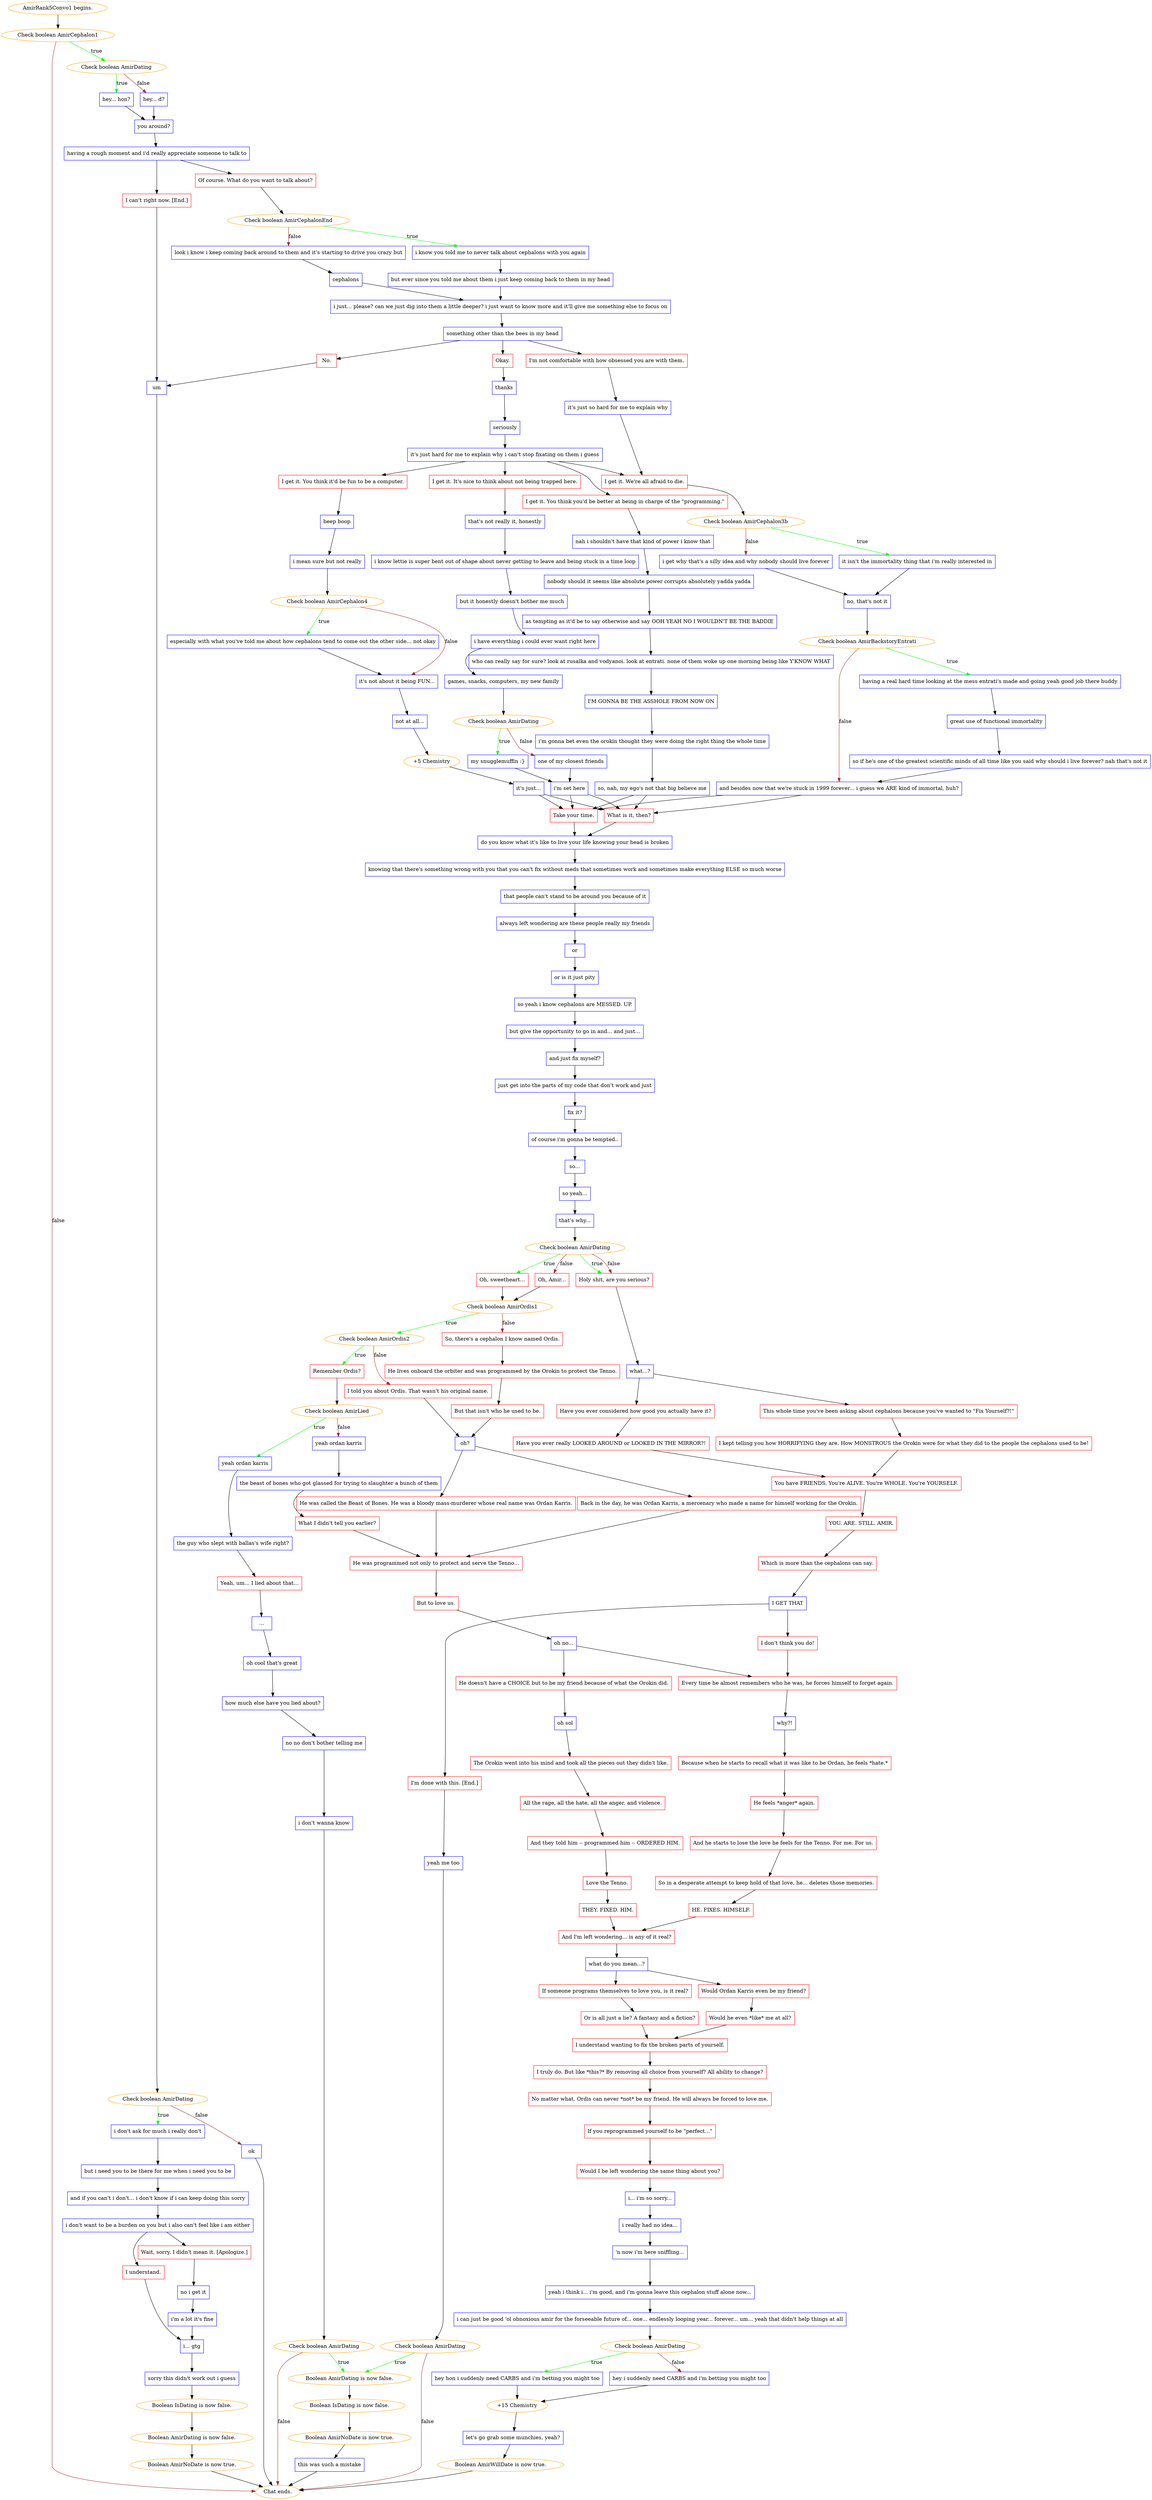 digraph {
	"AmirRank5Convo1 begins." [color=orange];
		"AmirRank5Convo1 begins." -> j548119213;
	j548119213 [label="Check boolean AmirCephalon1",color=orange];
		j548119213 -> j222941914 [label=true,color=green];
		j548119213 -> "Chat ends." [label=false,color=brown];
	j222941914 [label="Check boolean AmirDating",color=orange];
		j222941914 -> j3157275309 [label=true,color=green];
		j222941914 -> j2939223128 [label=false,color=brown];
	"Chat ends." [color=orange];
	j3157275309 [label="hey... hon?",shape=box,color=blue];
		j3157275309 -> j2794468096;
	j2939223128 [label="hey... d?",shape=box,color=blue];
		j2939223128 -> j2794468096;
	j2794468096 [label="you around?",shape=box,color=blue];
		j2794468096 -> j3202635075;
	j3202635075 [label="having a rough moment and i'd really appreciate someone to talk to",shape=box,color=blue];
		j3202635075 -> j642888898;
		j3202635075 -> j4044541638;
	j642888898 [label="I can't right now. [End.]",shape=box,color=red];
		j642888898 -> j3311743915;
	j4044541638 [label="Of course. What do you want to talk about?",shape=box,color=red];
		j4044541638 -> j20396458;
	j3311743915 [label="um",shape=box,color=blue];
		j3311743915 -> j674761093;
	j20396458 [label="Check boolean AmirCephalonEnd",color=orange];
		j20396458 -> j1598467934 [label=true,color=green];
		j20396458 -> j869472601 [label=false,color=brown];
	j674761093 [label="Check boolean AmirDating",color=orange];
		j674761093 -> j569910113 [label=true,color=green];
		j674761093 -> j2346536463 [label=false,color=brown];
	j1598467934 [label="i know you told me to never talk about cephalons with you again",shape=box,color=blue];
		j1598467934 -> j124670121;
	j869472601 [label="look i know i keep coming back around to them and it's starting to drive you crazy but",shape=box,color=blue];
		j869472601 -> j3427954155;
	j569910113 [label="i don't ask for much i really don't",shape=box,color=blue];
		j569910113 -> j480492074;
	j2346536463 [label="ok",shape=box,color=blue];
		j2346536463 -> "Chat ends.";
	j124670121 [label="but ever since you told me about them i just keep coming back to them in my head",shape=box,color=blue];
		j124670121 -> j2650333392;
	j3427954155 [label="cephalons",shape=box,color=blue];
		j3427954155 -> j2650333392;
	j480492074 [label="but i need you to be there for me when i need you to be",shape=box,color=blue];
		j480492074 -> j2605920677;
	j2650333392 [label="i just... please? can we just dig into them a little deeper? i just want to know more and it'll give me something else to focus on",shape=box,color=blue];
		j2650333392 -> j533887041;
	j2605920677 [label="and if you can't i don't... i don't know if i can keep doing this sorry",shape=box,color=blue];
		j2605920677 -> j1545683381;
	j533887041 [label="something other than the bees in my head",shape=box,color=blue];
		j533887041 -> j27636630;
		j533887041 -> j791496218;
		j533887041 -> j3296665644;
	j1545683381 [label="i don't want to be a burden on you but i also can't feel like i am either",shape=box,color=blue];
		j1545683381 -> j1430969397;
		j1545683381 -> j2836359222;
	j27636630 [label="No.",shape=box,color=red];
		j27636630 -> j3311743915;
	j791496218 [label="Okay.",shape=box,color=red];
		j791496218 -> j2976868047;
	j3296665644 [label="I'm not comfortable with how obsessed you are with them.",shape=box,color=red];
		j3296665644 -> j1466277554;
	j1430969397 [label="I understand.",shape=box,color=red];
		j1430969397 -> j474729651;
	j2836359222 [label="Wait, sorry. I didn't mean it. [Apologize.]",shape=box,color=red];
		j2836359222 -> j2211191621;
	j2976868047 [label="thanks",shape=box,color=blue];
		j2976868047 -> j1305126685;
	j1466277554 [label="it's just so hard for me to explain why",shape=box,color=blue];
		j1466277554 -> j1422626296;
	j474729651 [label="i... gtg",shape=box,color=blue];
		j474729651 -> j3643910723;
	j2211191621 [label="no i get it",shape=box,color=blue];
		j2211191621 -> j3713213066;
	j1305126685 [label="seriously",shape=box,color=blue];
		j1305126685 -> j1444247861;
	j1422626296 [label="I get it. We're all afraid to die.",shape=box,color=red];
		j1422626296 -> j492228751;
	j3643910723 [label="sorry this didn't work out i guess",shape=box,color=blue];
		j3643910723 -> j2483279661;
	j3713213066 [label="i'm a lot it's fine",shape=box,color=blue];
		j3713213066 -> j474729651;
	j1444247861 [label="it's just hard for me to explain why i can't stop fixating on them i guess",shape=box,color=blue];
		j1444247861 -> j1422626296;
		j1444247861 -> j3755234446;
		j1444247861 -> j4279323816;
		j1444247861 -> j220937803;
	j492228751 [label="Check boolean AmirCephalon3b",color=orange];
		j492228751 -> j1094529713 [label=true,color=green];
		j492228751 -> j3821884423 [label=false,color=brown];
	j2483279661 [label="Boolean IsDating is now false.",color=orange];
		j2483279661 -> j911677755;
	j3755234446 [label="I get it. It's nice to think about not being trapped here.",shape=box,color=red];
		j3755234446 -> j1051586930;
	j4279323816 [label="I get it. You think you'd be better at being in charge of the \"programming.\"",shape=box,color=red];
		j4279323816 -> j2537416638;
	j220937803 [label="I get it. You think it'd be fun to be a computer.",shape=box,color=red];
		j220937803 -> j1438885983;
	j1094529713 [label="it isn't the immortality thing that i'm really interested in",shape=box,color=blue];
		j1094529713 -> j2666614594;
	j3821884423 [label="i get why that's a silly idea and why nobody should live forever",shape=box,color=blue];
		j3821884423 -> j2666614594;
	j911677755 [label="Boolean AmirDating is now false.",color=orange];
		j911677755 -> j1438323710;
	j1051586930 [label="that's not really it, honestly",shape=box,color=blue];
		j1051586930 -> j1176475049;
	j2537416638 [label="nah i shouldn't have that kind of power i know that",shape=box,color=blue];
		j2537416638 -> j3550958631;
	j1438885983 [label="beep boop",shape=box,color=blue];
		j1438885983 -> j2773473810;
	j2666614594 [label="no, that's not it",shape=box,color=blue];
		j2666614594 -> j427368731;
	j1438323710 [label="Boolean AmirNoDate is now true.",color=orange];
		j1438323710 -> "Chat ends.";
	j1176475049 [label="i know lettie is super bent out of shape about never getting to leave and being stuck in a time loop",shape=box,color=blue];
		j1176475049 -> j1469536407;
	j3550958631 [label="nobody should it seems like absolute power corrupts absolutely yadda yadda",shape=box,color=blue];
		j3550958631 -> j688190106;
	j2773473810 [label="i mean sure but not really",shape=box,color=blue];
		j2773473810 -> j3210509153;
	j427368731 [label="Check boolean AmirBackstoryEntrati",color=orange];
		j427368731 -> j1442706378 [label=true,color=green];
		j427368731 -> j2535095654 [label=false,color=brown];
	j1469536407 [label="but it honestly doesn't bother me much",shape=box,color=blue];
		j1469536407 -> j3972389213;
	j688190106 [label="as tempting as it'd be to say otherwise and say OOH YEAH NO I WOULDN'T BE THE BADDIE",shape=box,color=blue];
		j688190106 -> j3643269547;
	j3210509153 [label="Check boolean AmirCephalon4",color=orange];
		j3210509153 -> j361455979 [label=true,color=green];
		j3210509153 -> j4051702067 [label=false,color=brown];
	j1442706378 [label="having a real hard time looking at the mess entrati's made and going yeah good job there buddy",shape=box,color=blue];
		j1442706378 -> j1255014688;
	j2535095654 [label="and besides now that we're stuck in 1999 forever... i guess we ARE kind of immortal, huh?",shape=box,color=blue];
		j2535095654 -> j1539274462;
		j2535095654 -> j2242731098;
	j3972389213 [label="i have everything i could ever want right here",shape=box,color=blue];
		j3972389213 -> j515616647;
	j3643269547 [label="who can really say for sure? look at rusalka and vodyanoi. look at entrati. none of them woke up one morning being like Y'KNOW WHAT",shape=box,color=blue];
		j3643269547 -> j1150883079;
	j361455979 [label="especially with what you've told me about how cephalons tend to come out the other side... not okay",shape=box,color=blue];
		j361455979 -> j4051702067;
	j4051702067 [label="it's not about it being FUN...",shape=box,color=blue];
		j4051702067 -> j4282582249;
	j1255014688 [label="great use of functional immortality",shape=box,color=blue];
		j1255014688 -> j2069738352;
	j1539274462 [label="Take your time.",shape=box,color=red];
		j1539274462 -> j107643043;
	j2242731098 [label="What is it, then?",shape=box,color=red];
		j2242731098 -> j107643043;
	j515616647 [label="games, snacks, computers, my new family",shape=box,color=blue];
		j515616647 -> j3960698465;
	j1150883079 [label="I'M GONNA BE THE ASSHOLE FROM NOW ON",shape=box,color=blue];
		j1150883079 -> j3003658990;
	j4282582249 [label="not at all...",shape=box,color=blue];
		j4282582249 -> j204997292;
	j2069738352 [label="so if he's one of the greatest scientific minds of all time like you said why should i live forever? nah that's not it",shape=box,color=blue];
		j2069738352 -> j2535095654;
	j107643043 [label="do you know what it's like to live your life knowing your head is broken",shape=box,color=blue];
		j107643043 -> j2269701239;
	j3960698465 [label="Check boolean AmirDating",color=orange];
		j3960698465 -> j3316436895 [label=true,color=green];
		j3960698465 -> j3675519886 [label=false,color=brown];
	j3003658990 [label="i'm gonna bet even the orokin thought they were doing the right thing the whole time",shape=box,color=blue];
		j3003658990 -> j1380106590;
	j204997292 [label="+5 Chemistry",color=orange];
		j204997292 -> j3574648811;
	j2269701239 [label="knowing that there's something wrong with you that you can't fix without meds that sometimes work and sometimes make everything ELSE so much worse",shape=box,color=blue];
		j2269701239 -> j1332879081;
	j3316436895 [label="my snugglemuffin :}",shape=box,color=blue];
		j3316436895 -> j227784851;
	j3675519886 [label="one of my closest friends",shape=box,color=blue];
		j3675519886 -> j227784851;
	j1380106590 [label="so, nah, my ego's not that big believe me",shape=box,color=blue];
		j1380106590 -> j1539274462;
		j1380106590 -> j2242731098;
	j3574648811 [label="it's just...",shape=box,color=blue];
		j3574648811 -> j1539274462;
		j3574648811 -> j2242731098;
	j1332879081 [label="that people can't stand to be around you because of it",shape=box,color=blue];
		j1332879081 -> j810250557;
	j227784851 [label="i'm set here",shape=box,color=blue];
		j227784851 -> j1539274462;
		j227784851 -> j2242731098;
	j810250557 [label="always left wondering are these people really my friends",shape=box,color=blue];
		j810250557 -> j3583087772;
	j3583087772 [label="or",shape=box,color=blue];
		j3583087772 -> j1961375908;
	j1961375908 [label="or is it just pity",shape=box,color=blue];
		j1961375908 -> j4202006356;
	j4202006356 [label="so yeah i know cephalons are MESSED. UP.",shape=box,color=blue];
		j4202006356 -> j533116288;
	j533116288 [label="but give the opportunity to go in and... and just...",shape=box,color=blue];
		j533116288 -> j476944692;
	j476944692 [label="and just fix myself?",shape=box,color=blue];
		j476944692 -> j1007228366;
	j1007228366 [label="just get into the parts of my code that don't work and just",shape=box,color=blue];
		j1007228366 -> j738951162;
	j738951162 [label="fix it?",shape=box,color=blue];
		j738951162 -> j82437556;
	j82437556 [label="of course i'm gonna be tempted..",shape=box,color=blue];
		j82437556 -> j3999063659;
	j3999063659 [label="so...",shape=box,color=blue];
		j3999063659 -> j2679046365;
	j2679046365 [label="so yeah...",shape=box,color=blue];
		j2679046365 -> j3949841237;
	j3949841237 [label="that's why...",shape=box,color=blue];
		j3949841237 -> j2665251816;
	j2665251816 [label="Check boolean AmirDating",color=orange];
		j2665251816 -> j3830522684 [label=true,color=green];
		j2665251816 -> j2365423120 [label=true,color=green];
		j2665251816 -> j1865069135 [label=false,color=brown];
		j2665251816 -> j2365423120 [label=false,color=brown];
	j3830522684 [label="Oh, sweetheart...",shape=box,color=red];
		j3830522684 -> j3233125665;
	j2365423120 [label="Holy shit, are you serious?",shape=box,color=red];
		j2365423120 -> j4178290263;
	j1865069135 [label="Oh, Amir...",shape=box,color=red];
		j1865069135 -> j3233125665;
	j3233125665 [label="Check boolean AmirOrdis1",color=orange];
		j3233125665 -> j2834773449 [label=true,color=green];
		j3233125665 -> j1365272023 [label=false,color=brown];
	j4178290263 [label="what...?",shape=box,color=blue];
		j4178290263 -> j1751541342;
		j4178290263 -> j3489161955;
	j2834773449 [label="Check boolean AmirOrdis2",color=orange];
		j2834773449 -> j2902092569 [label=true,color=green];
		j2834773449 -> j162831220 [label=false,color=brown];
	j1365272023 [label="So, there's a cephalon I know named Ordis.",shape=box,color=red];
		j1365272023 -> j2940583591;
	j1751541342 [label="This whole time you've been asking about cephalons because you've wanted to \"Fix Yourself?!\"",shape=box,color=red];
		j1751541342 -> j4157691699;
	j3489161955 [label="Have you ever considered how good you actually have it?",shape=box,color=red];
		j3489161955 -> j726128828;
	j2902092569 [label="Remember Ordis?",shape=box,color=red];
		j2902092569 -> j3415104230;
	j162831220 [label="I told you about Ordis. That wasn't his original name.",shape=box,color=red];
		j162831220 -> j4029611381;
	j2940583591 [label="He lives onboard the orbiter and was programmed by the Orokin to protect the Tenno.",shape=box,color=red];
		j2940583591 -> j3600867186;
	j4157691699 [label="I kept telling you how HORRIFYING they are. How MONSTROUS the Orokin were for what they did to the people the cephalons used to be!",shape=box,color=red];
		j4157691699 -> j1197171163;
	j726128828 [label="Have you ever really LOOKED AROUND or LOOKED IN THE MIRROR?!",shape=box,color=red];
		j726128828 -> j1197171163;
	j3415104230 [label="Check boolean AmirLied",color=orange];
		j3415104230 -> j842593064 [label=true,color=green];
		j3415104230 -> j2568249381 [label=false,color=brown];
	j4029611381 [label="oh?",shape=box,color=blue];
		j4029611381 -> j4257116484;
		j4029611381 -> j1039209186;
	j3600867186 [label="But that isn't who he used to be.",shape=box,color=red];
		j3600867186 -> j4029611381;
	j1197171163 [label="You have FRIENDS. You're ALIVE. You're WHOLE. You're YOURSELF.",shape=box,color=red];
		j1197171163 -> j493925366;
	j842593064 [label="yeah ordan karris",shape=box,color=blue];
		j842593064 -> j3597040199;
	j2568249381 [label="yeah ordan karris",shape=box,color=blue];
		j2568249381 -> j2568287244;
	j4257116484 [label="He was called the Beast of Bones. He was a bloody mass-murderer whose real name was Ordan Karris.",shape=box,color=red];
		j4257116484 -> j3738219495;
	j1039209186 [label="Back in the day, he was Ordan Karris, a mercenary who made a name for himself working for the Orokin.",shape=box,color=red];
		j1039209186 -> j3738219495;
	j493925366 [label="YOU. ARE. STILL. AMIR.",shape=box,color=red];
		j493925366 -> j3152725366;
	j3597040199 [label="the guy who slept with ballas's wife right?",shape=box,color=blue];
		j3597040199 -> j1183524991;
	j2568287244 [label="the beast of bones who got glassed for trying to slaughter a bunch of them",shape=box,color=blue];
		j2568287244 -> j2785080877;
	j3738219495 [label="He was programmed not only to protect and serve the Tenno...",shape=box,color=red];
		j3738219495 -> j441590502;
	j3152725366 [label="Which is more than the cephalons can say.",shape=box,color=red];
		j3152725366 -> j3305843968;
	j1183524991 [label="Yeah, um... I lied about that...",shape=box,color=red];
		j1183524991 -> j1205902466;
	j2785080877 [label="What I didn't tell you earlier?",shape=box,color=red];
		j2785080877 -> j3738219495;
	j441590502 [label="But to love us.",shape=box,color=red];
		j441590502 -> j525909440;
	j3305843968 [label="I GET THAT",shape=box,color=blue];
		j3305843968 -> j1072890024;
		j3305843968 -> j3367754490;
	j1205902466 [label="...",shape=box,color=blue];
		j1205902466 -> j1339669859;
	j525909440 [label="oh no...",shape=box,color=blue];
		j525909440 -> j1794764327;
		j525909440 -> j1996609947;
	j1072890024 [label="I'm done with this. [End.]",shape=box,color=red];
		j1072890024 -> j2099094174;
	j3367754490 [label="I don't think you do!",shape=box,color=red];
		j3367754490 -> j1996609947;
	j1339669859 [label="oh cool that's great",shape=box,color=blue];
		j1339669859 -> j4030687452;
	j1794764327 [label="He doesn't have a CHOICE but to be my friend because of what the Orokin did.",shape=box,color=red];
		j1794764327 -> j1453571742;
	j1996609947 [label="Every time he almost remembers who he was, he forces himself to forget again.",shape=box,color=red];
		j1996609947 -> j295932487;
	j2099094174 [label="yeah me too",shape=box,color=blue];
		j2099094174 -> j3876333833;
	j4030687452 [label="how much else have you lied about?",shape=box,color=blue];
		j4030687452 -> j3478836932;
	j1453571742 [label="oh sol",shape=box,color=blue];
		j1453571742 -> j2986193066;
	j295932487 [label="why?!",shape=box,color=blue];
		j295932487 -> j1011233643;
	j3876333833 [label="Check boolean AmirDating",color=orange];
		j3876333833 -> j3546997187 [label=true,color=green];
		j3876333833 -> "Chat ends." [label=false,color=brown];
	j3478836932 [label="no no don't bother telling me",shape=box,color=blue];
		j3478836932 -> j3222967121;
	j2986193066 [label="The Orokin went into his mind and took all the pieces out they didn't like.",shape=box,color=red];
		j2986193066 -> j3100285608;
	j1011233643 [label="Because when he starts to recall what it was like to be Ordan, he feels *hate.*",shape=box,color=red];
		j1011233643 -> j1922186520;
	j3546997187 [label="Boolean AmirDating is now false.",color=orange];
		j3546997187 -> j1762686581;
	j3222967121 [label="i don't wanna know",shape=box,color=blue];
		j3222967121 -> j532489223;
	j3100285608 [label="All the rage, all the hate, all the anger, and violence.",shape=box,color=red];
		j3100285608 -> j1573390971;
	j1922186520 [label="He feels *anger* again.",shape=box,color=red];
		j1922186520 -> j335193020;
	j1762686581 [label="Boolean IsDating is now false.",color=orange];
		j1762686581 -> j3799704633;
	j532489223 [label="Check boolean AmirDating",color=orange];
		j532489223 -> j3546997187 [label=true,color=green];
		j532489223 -> "Chat ends." [label=false,color=brown];
	j1573390971 [label="And they told him -- programmed him -- ORDERED HIM.",shape=box,color=red];
		j1573390971 -> j1803413909;
	j335193020 [label="And he starts to lose the love he feels for the Tenno. For me. For us.",shape=box,color=red];
		j335193020 -> j1009467965;
	j3799704633 [label="Boolean AmirNoDate is now true.",color=orange];
		j3799704633 -> j2360144756;
	j1803413909 [label="Love the Tenno.",shape=box,color=red];
		j1803413909 -> j2471524823;
	j1009467965 [label="So in a desperate attempt to keep hold of that love, he... deletes those memories.",shape=box,color=red];
		j1009467965 -> j1171615161;
	j2360144756 [label="this was such a mistake",shape=box,color=blue];
		j2360144756 -> "Chat ends.";
	j2471524823 [label="THEY. FIXED. HIM.",shape=box,color=red];
		j2471524823 -> j2992176060;
	j1171615161 [label="HE. FIXES. HIMSELF.",shape=box,color=red];
		j1171615161 -> j2992176060;
	j2992176060 [label="And I'm left wondering... is any of it real?",shape=box,color=red];
		j2992176060 -> j1626210735;
	j1626210735 [label="what do you mean...?",shape=box,color=blue];
		j1626210735 -> j738378930;
		j1626210735 -> j3652173742;
	j738378930 [label="Would Ordan Karris even be my friend?",shape=box,color=red];
		j738378930 -> j21259100;
	j3652173742 [label="If someone programs themselves to love you, is it real?",shape=box,color=red];
		j3652173742 -> j3827765575;
	j21259100 [label="Would he even *like* me at all?",shape=box,color=red];
		j21259100 -> j151271655;
	j3827765575 [label="Or is all just a lie? A fantasy and a fiction?",shape=box,color=red];
		j3827765575 -> j151271655;
	j151271655 [label="I understand wanting to fix the broken parts of yourself.",shape=box,color=red];
		j151271655 -> j845833492;
	j845833492 [label="I truly do. But like *this?* By removing all choice from yourself? All ability to change?",shape=box,color=red];
		j845833492 -> j4100077218;
	j4100077218 [label="No matter what, Ordis can never *not* be my friend. He will always be forced to love me.",shape=box,color=red];
		j4100077218 -> j3205309097;
	j3205309097 [label="If you reprogrammed yourself to be \"perfect...\"",shape=box,color=red];
		j3205309097 -> j674566331;
	j674566331 [label="Would I be left wondering the same thing about you?",shape=box,color=red];
		j674566331 -> j1572472846;
	j1572472846 [label="i... i'm so sorry...",shape=box,color=blue];
		j1572472846 -> j471649497;
	j471649497 [label="i really had no idea...",shape=box,color=blue];
		j471649497 -> j2043974017;
	j2043974017 [label="'n now i'm here sniffling...",shape=box,color=blue];
		j2043974017 -> j853605063;
	j853605063 [label="yeah i think i... i'm good, and i'm gonna leave this cephalon stuff alone now...",shape=box,color=blue];
		j853605063 -> j3818077809;
	j3818077809 [label="i can just be good 'ol obnoxious amir for the forseeable future of... one... endlessly looping year... forever... um... yeah that didn't help things at all",shape=box,color=blue];
		j3818077809 -> j1832888177;
	j1832888177 [label="Check boolean AmirDating",color=orange];
		j1832888177 -> j1807855732 [label=true,color=green];
		j1832888177 -> j1647480530 [label=false,color=brown];
	j1807855732 [label="hey hon i suddenly need CARBS and i'm betting you might too",shape=box,color=blue];
		j1807855732 -> j3645645706;
	j1647480530 [label="hey i suddenly need CARBS and i'm betting you might too",shape=box,color=blue];
		j1647480530 -> j3645645706;
	j3645645706 [label="+15 Chemistry",color=orange];
		j3645645706 -> j4127953446;
	j4127953446 [label="let's go grab some munchies, yeah?",shape=box,color=blue];
		j4127953446 -> j1538486228;
	j1538486228 [label="Boolean AmirWillDate is now true.",color=orange];
		j1538486228 -> "Chat ends.";
}